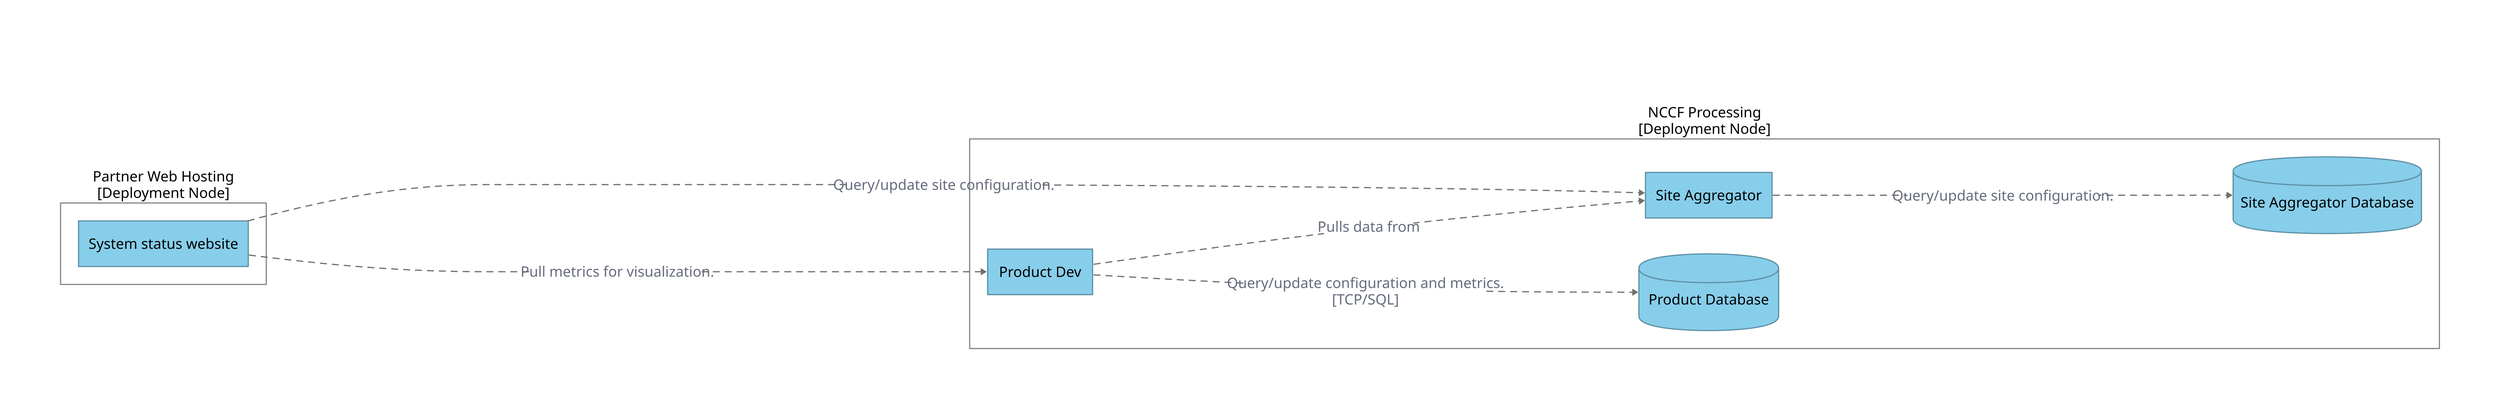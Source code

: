 title: |`md
  # HFRNet - Deployment - NCCF
`| {
  near: top-center
}
direction: right
container_53: {
  label: "NCCF Processing\n[Deployment Node]"
  shape: rectangle
  style: {
    fill: "#ffffff"
    font-color: "#000000"
    font-size: 24
    multiple: false
    opacity: 1.0
    stroke: "#888888"
  }
}
container_53.container_54: {
  label: "Product Dev"
  shape: rectangle
  style: {
    fill: "#87ceeb"
    font-color: "#000000"
    font-size: 24
    multiple: false
    opacity: 1.0
    stroke: "#5e90a4"
  }
}
container_53.container_55: {
  label: "Site Aggregator"
  shape: rectangle
  style: {
    fill: "#87ceeb"
    font-color: "#000000"
    font-size: 24
    multiple: false
    opacity: 1.0
    stroke: "#5e90a4"
  }
}
container_53.container_57: {
  label: "Product Database"
  shape: cylinder
  style: {
    fill: "#87ceeb"
    font-color: "#000000"
    font-size: 24
    multiple: false
    opacity: 1.0
    stroke: "#5e90a4"
  }
}
container_53.container_59: {
  label: "Site Aggregator Database"
  shape: cylinder
  style: {
    fill: "#87ceeb"
    font-color: "#000000"
    font-size: 24
    multiple: false
    opacity: 1.0
    stroke: "#5e90a4"
  }
}
container_61: {
  label: "Partner Web Hosting\n[Deployment Node]"
  shape: rectangle
  style: {
    fill: "#ffffff"
    font-color: "#000000"
    font-size: 24
    multiple: false
    opacity: 1.0
    stroke: "#888888"
  }
}
container_61.container_62: {
  label: "System status website"
  shape: rectangle
  style: {
    fill: "#87ceeb"
    font-color: "#000000"
    font-size: 24
    multiple: false
    opacity: 1.0
    stroke: "#5e90a4"
  }
}
container_53.container_54 -> container_53.container_55: {
  label: "Pulls data from"
  style: {
    font-size: 24
    opacity: 1.0
    stroke: "#707070"
    stroke-dash: 5
    stroke-width: 2
  }
}
container_53.container_54 -> container_53.container_57: {
  label: "Query/update configuration and metrics.\n[TCP/SQL]"
  style: {
    font-size: 24
    opacity: 1.0
    stroke: "#707070"
    stroke-dash: 5
    stroke-width: 2
  }
}
container_53.container_55 -> container_53.container_59: {
  label: "Query/update site configuration."
  style: {
    font-size: 24
    opacity: 1.0
    stroke: "#707070"
    stroke-dash: 5
    stroke-width: 2
  }
}
container_61.container_62 -> container_53.container_54: {
  label: "Pull metrics for visualization."
  style: {
    font-size: 24
    opacity: 1.0
    stroke: "#707070"
    stroke-dash: 5
    stroke-width: 2
  }
}
container_61.container_62 -> container_53.container_55: {
  label: "Query/update site configuration."
  style: {
    font-size: 24
    opacity: 1.0
    stroke: "#707070"
    stroke-dash: 5
    stroke-width: 2
  }
}
